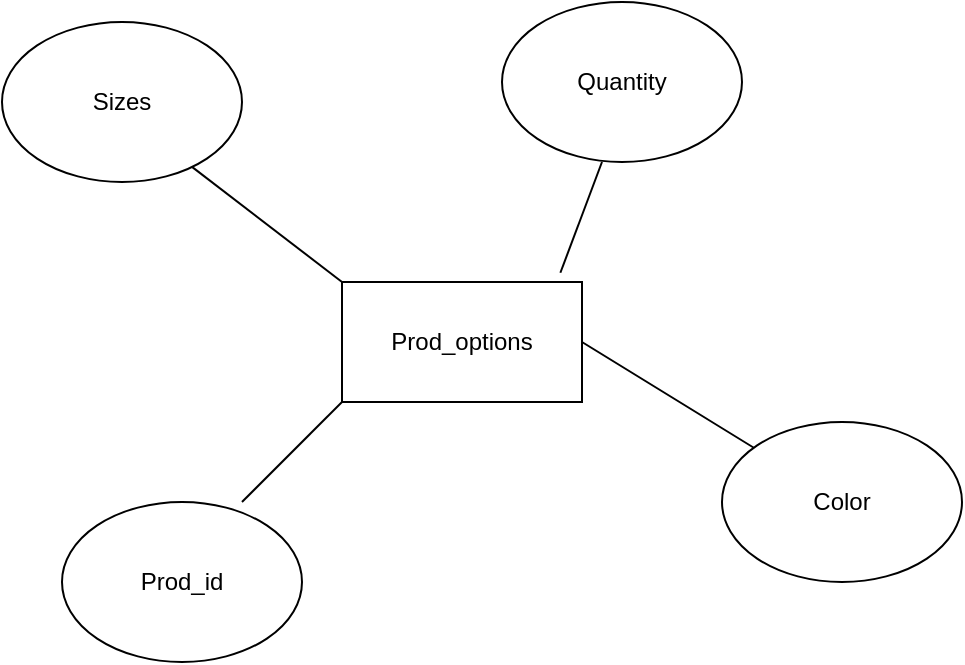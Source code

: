 <mxfile version="20.6.0" type="device"><diagram id="s4xdjX--iFDWvVxfRgbV" name="Page-1"><mxGraphModel dx="1278" dy="539" grid="1" gridSize="10" guides="1" tooltips="1" connect="1" arrows="1" fold="1" page="1" pageScale="1" pageWidth="850" pageHeight="1100" math="0" shadow="0"><root><mxCell id="0"/><mxCell id="1" parent="0"/><mxCell id="8zfK5YQmNMMwK8S3Jaxd-1" value="Prod_options" style="rounded=0;whiteSpace=wrap;html=1;" parent="1" vertex="1"><mxGeometry x="360" y="250" width="120" height="60" as="geometry"/></mxCell><mxCell id="8zfK5YQmNMMwK8S3Jaxd-4" value="Prod_id" style="ellipse;whiteSpace=wrap;html=1;" parent="1" vertex="1"><mxGeometry x="220" y="360" width="120" height="80" as="geometry"/></mxCell><mxCell id="8zfK5YQmNMMwK8S3Jaxd-6" value="Quantity" style="ellipse;whiteSpace=wrap;html=1;" parent="1" vertex="1"><mxGeometry x="440" y="110" width="120" height="80" as="geometry"/></mxCell><mxCell id="8zfK5YQmNMMwK8S3Jaxd-7" value="Sizes" style="ellipse;whiteSpace=wrap;html=1;" parent="1" vertex="1"><mxGeometry x="190" y="120" width="120" height="80" as="geometry"/></mxCell><mxCell id="8zfK5YQmNMMwK8S3Jaxd-8" value="" style="endArrow=none;html=1;rounded=0;exitX=1;exitY=0.5;exitDx=0;exitDy=0;" parent="1" source="8zfK5YQmNMMwK8S3Jaxd-1" target="8zfK5YQmNMMwK8S3Jaxd-14" edge="1"><mxGeometry width="50" height="50" relative="1" as="geometry"><mxPoint x="520" y="330" as="sourcePoint"/><mxPoint x="570" y="280" as="targetPoint"/></mxGeometry></mxCell><mxCell id="8zfK5YQmNMMwK8S3Jaxd-9" value="" style="endArrow=none;html=1;rounded=0;exitX=0.91;exitY=-0.077;exitDx=0;exitDy=0;exitPerimeter=0;" parent="1" source="8zfK5YQmNMMwK8S3Jaxd-1" edge="1"><mxGeometry width="50" height="50" relative="1" as="geometry"><mxPoint x="440" y="240" as="sourcePoint"/><mxPoint x="490" y="190" as="targetPoint"/></mxGeometry></mxCell><mxCell id="8zfK5YQmNMMwK8S3Jaxd-10" value="" style="endArrow=none;html=1;rounded=0;entryX=0;entryY=0;entryDx=0;entryDy=0;exitX=0.793;exitY=0.907;exitDx=0;exitDy=0;exitPerimeter=0;" parent="1" source="8zfK5YQmNMMwK8S3Jaxd-7" target="8zfK5YQmNMMwK8S3Jaxd-1" edge="1"><mxGeometry width="50" height="50" relative="1" as="geometry"><mxPoint x="240" y="160" as="sourcePoint"/><mxPoint x="290" y="110" as="targetPoint"/></mxGeometry></mxCell><mxCell id="8zfK5YQmNMMwK8S3Jaxd-13" value="" style="endArrow=none;html=1;rounded=0;exitX=0.75;exitY=0;exitDx=0;exitDy=0;exitPerimeter=0;entryX=0;entryY=1;entryDx=0;entryDy=0;" parent="1" source="8zfK5YQmNMMwK8S3Jaxd-4" target="8zfK5YQmNMMwK8S3Jaxd-1" edge="1"><mxGeometry width="50" height="50" relative="1" as="geometry"><mxPoint x="400" y="310" as="sourcePoint"/><mxPoint x="450" y="260" as="targetPoint"/></mxGeometry></mxCell><mxCell id="8zfK5YQmNMMwK8S3Jaxd-14" value="Color" style="ellipse;whiteSpace=wrap;html=1;" parent="1" vertex="1"><mxGeometry x="550" y="320" width="120" height="80" as="geometry"/></mxCell></root></mxGraphModel></diagram></mxfile>